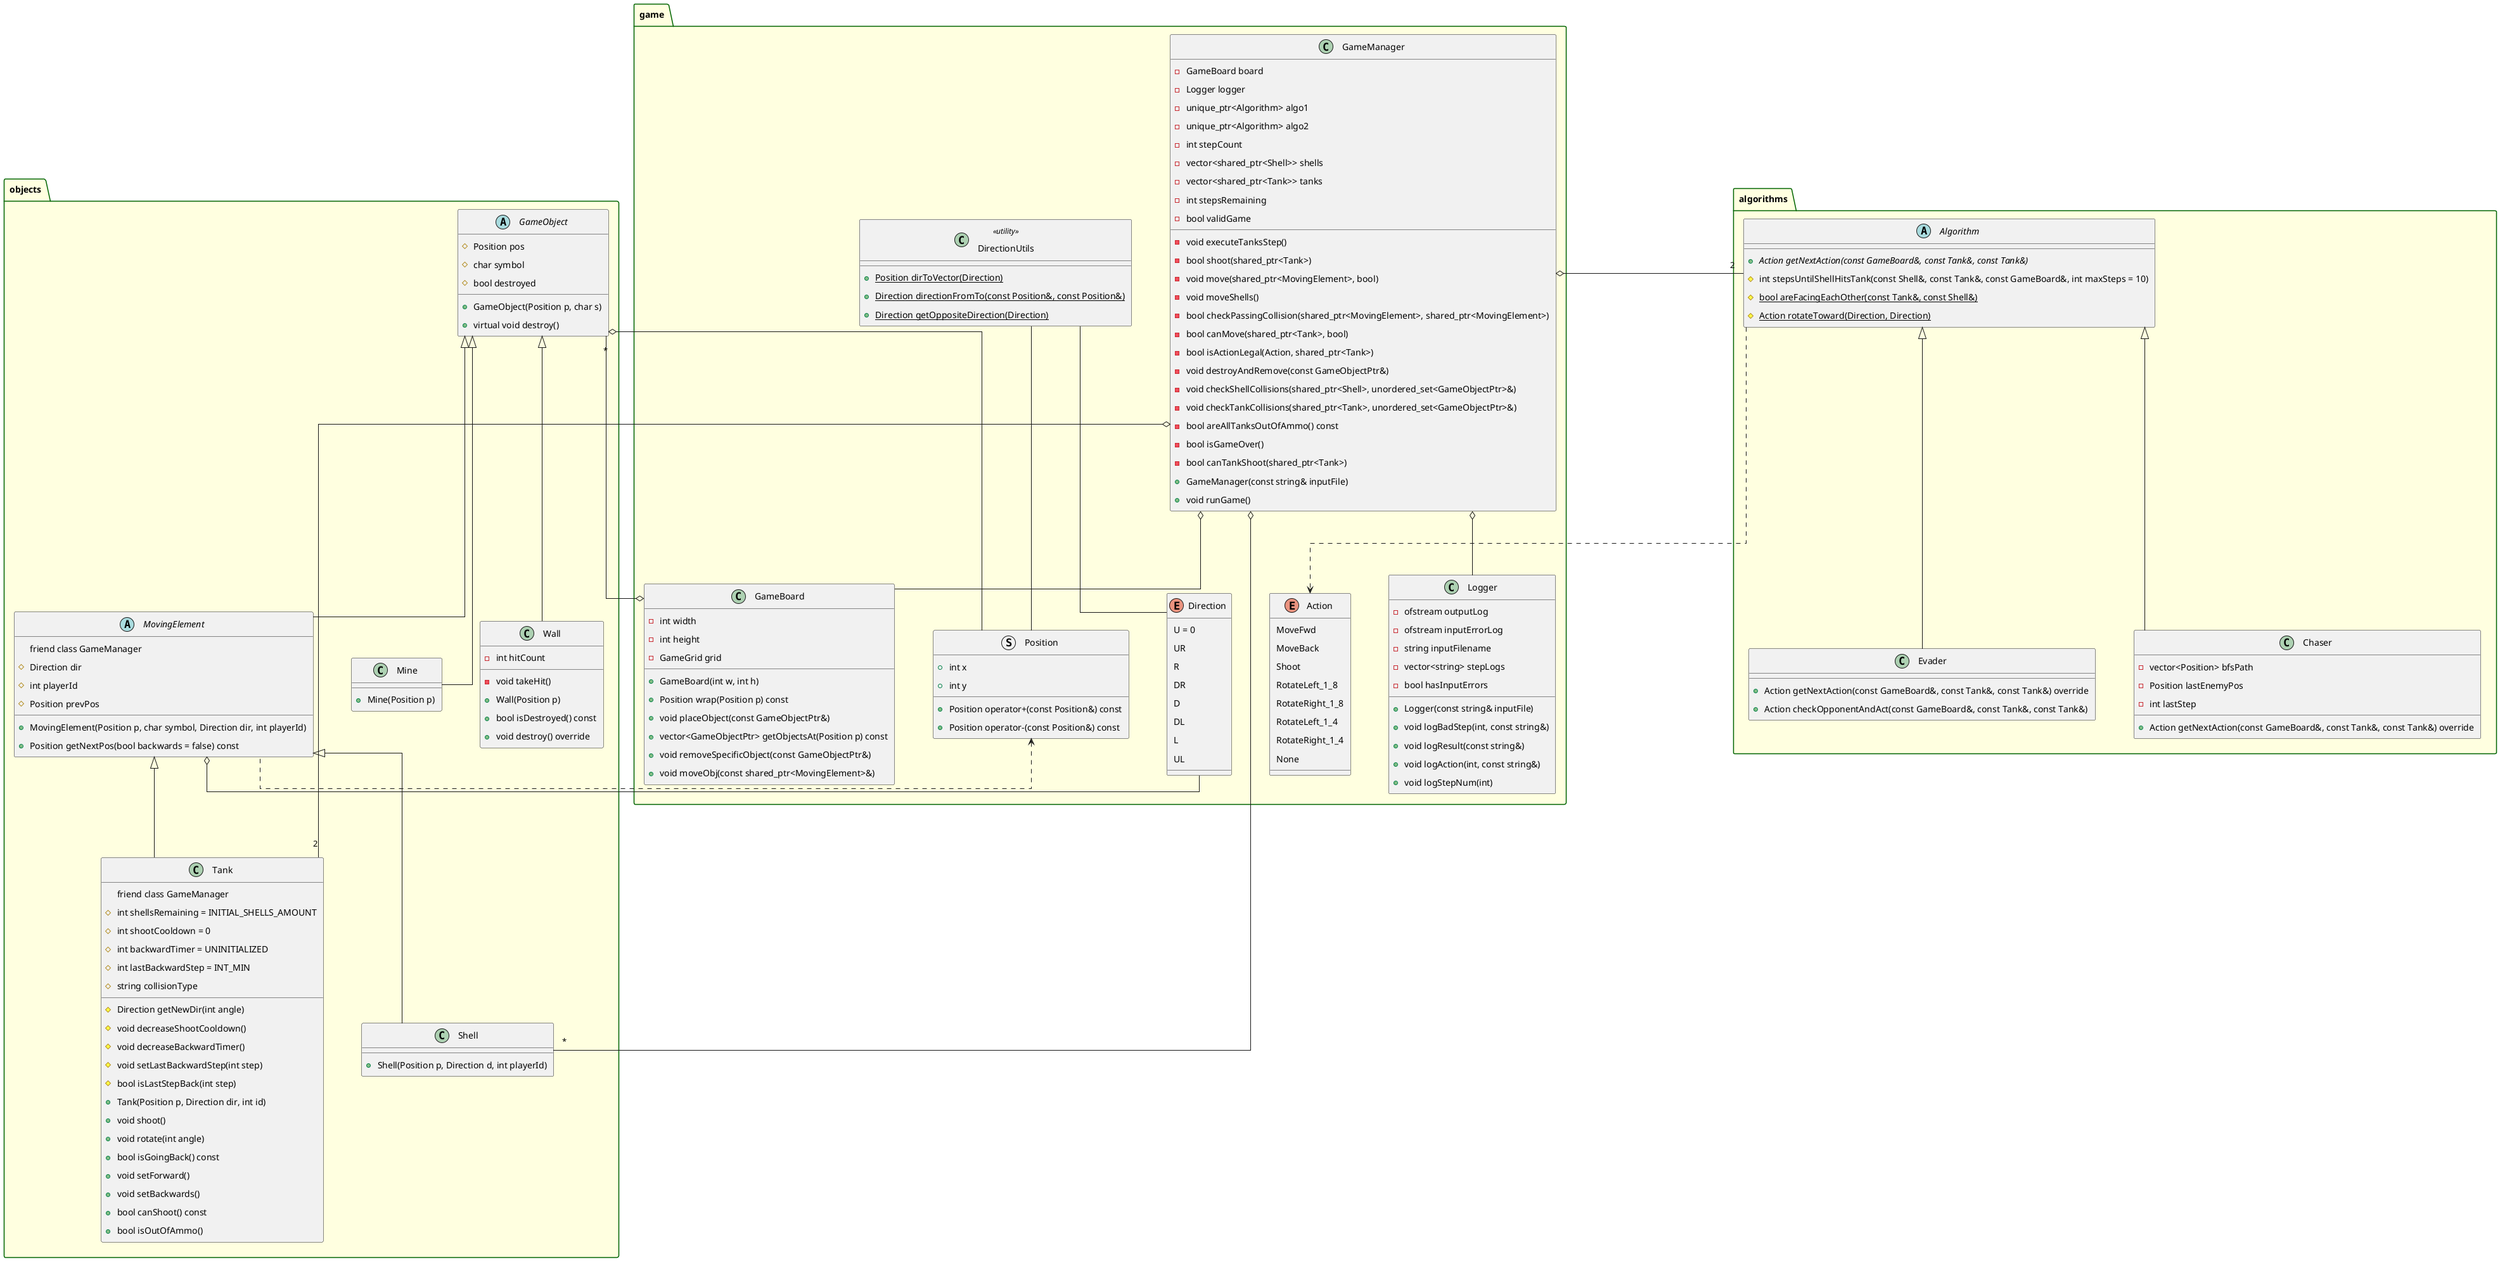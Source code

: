@startuml "Tank Game Class Diagram"
' Layout settings
skinparam padding 5
skinparam packageMargin 200
skinparam packagePadding 1000
skinparam nodesep 60
skinparam ranksep 100
skinparam linetype ortho
skinparam PackageBorderColor DarkGreen
skinparam PackageBackgroundColor LightYellow

package "game" {
  together {
    enum Direction {
      U = 0
      UR
      R
      DR
      D
      DL
      L
      UL
    }

    enum Action {
      MoveFwd
      MoveBack
      Shoot
      RotateLeft_1_8
      RotateRight_1_8
      RotateLeft_1_4
      RotateRight_1_4
      None
    }

    struct Position {
      +int x
      +int y
      +Position operator+(const Position&) const
      +Position operator-(const Position&) const
    }
  }

  class DirectionUtils <<utility>> {
    +{static} Position dirToVector(Direction)
    +{static} Direction directionFromTo(const Position&, const Position&)
    +{static} Direction getOppositeDirection(Direction)
  }

  class Logger {
    -ofstream outputLog
    -ofstream inputErrorLog
    -string inputFilename
    -vector<string> stepLogs
    -bool hasInputErrors
    +Logger(const string& inputFile)
    +void logBadStep(int, const string&)
    +void logResult(const string&)
    +void logAction(int, const string&)
    +void logStepNum(int)
  }

  class GameBoard {
    -int width
    -int height
    -GameGrid grid
    +GameBoard(int w, int h)
    +Position wrap(Position p) const
    +void placeObject(const GameObjectPtr&)
    +vector<GameObjectPtr> getObjectsAt(Position p) const
    +void removeSpecificObject(const GameObjectPtr&)
    +void moveObj(const shared_ptr<MovingElement>&)
  }

  class GameManager {
    -GameBoard board
    -Logger logger
    -unique_ptr<Algorithm> algo1
    -unique_ptr<Algorithm> algo2
    -int stepCount
    -vector<shared_ptr<Shell>> shells
    -vector<shared_ptr<Tank>> tanks
    -int stepsRemaining
    -bool validGame
    -void executeTanksStep()
    -bool shoot(shared_ptr<Tank>)
    -void move(shared_ptr<MovingElement>, bool)
    -void moveShells()
    -bool checkPassingCollision(shared_ptr<MovingElement>, shared_ptr<MovingElement>)
    -bool canMove(shared_ptr<Tank>, bool)
    -bool isActionLegal(Action, shared_ptr<Tank>)
    -void destroyAndRemove(const GameObjectPtr&)
    -void checkShellCollisions(shared_ptr<Shell>, unordered_set<GameObjectPtr>&)
    -void checkTankCollisions(shared_ptr<Tank>, unordered_set<GameObjectPtr>&)
    -bool areAllTanksOutOfAmmo() const
    -bool isGameOver()
    -bool canTankShoot(shared_ptr<Tank>)
    +GameManager(const string& inputFile)
    +void runGame()
  }
}

package "objects" {
  abstract class GameObject {
    #Position pos
    #char symbol
    #bool destroyed
    +GameObject(Position p, char s)
    +virtual void destroy()
  }

  abstract class MovingElement {
    friend class GameManager
    #Direction dir
    #int playerId
    #Position prevPos
    +MovingElement(Position p, char symbol, Direction dir, int playerId)
    +Position getNextPos(bool backwards = false) const
  }

  together {
    class Wall {
      -int hitCount
      -void takeHit()
      +Wall(Position p)
      +bool isDestroyed() const
      +void destroy() override
    }

    class Mine {
      +Mine(Position p)
    }
  }

  together {
    class Shell {
      +Shell(Position p, Direction d, int playerId)
    }

    class Tank {
      friend class GameManager
      #int shellsRemaining = INITIAL_SHELLS_AMOUNT
      #int shootCooldown = 0
      #int backwardTimer = UNINITIALIZED
      #int lastBackwardStep = INT_MIN
      #string collisionType
      #Direction getNewDir(int angle)
      #void decreaseShootCooldown()
      #void decreaseBackwardTimer()
      #void setLastBackwardStep(int step)
      #bool isLastStepBack(int step)
      +Tank(Position p, Direction dir, int id)
      +void shoot()
      +void rotate(int angle)
      +bool isGoingBack() const
      +void setForward()
      +void setBackwards()
      +bool canShoot() const
      +bool isOutOfAmmo()
    }
  }
}

package "algorithms" {
  abstract class Algorithm {
    +{abstract} Action getNextAction(const GameBoard&, const Tank&, const Tank&)
    #int stepsUntilShellHitsTank(const Shell&, const Tank&, const GameBoard&, int maxSteps = 10)
    #{static} bool areFacingEachOther(const Tank&, const Shell&)
    #{static} Action rotateToward(Direction, Direction)
  }

  together {
    class Chaser {
      -vector<Position> bfsPath
      -Position lastEnemyPos
      -int lastStep
      +Action getNextAction(const GameBoard&, const Tank&, const Tank&) override
    }

    class Evader {
      +Action getNextAction(const GameBoard&, const Tank&, const Tank&) override
      +Action checkOpponentAndAct(const GameBoard&, const Tank&, const Tank&)
    }
  }
}

' Inheritance relationships
GameObject <|-- MovingElement
GameObject <|-- Wall
GameObject <|-- Mine
MovingElement <|-- Shell
MovingElement <|-- Tank
Algorithm <|-- Chaser
Algorithm <|-- Evader

' Composition relationships
GameManager o-- GameBoard
GameManager o-- Logger
GameManager o-- "2" Algorithm
GameManager o-- "*" Shell
GameManager o-- "2" Tank

GameBoard o-- "*" GameObject

' Added relationships
GameObject o-- Position
MovingElement o-- Direction
Algorithm ..> Action
DirectionUtils -- Direction
DirectionUtils -- Position
Position <.. MovingElement

@enduml